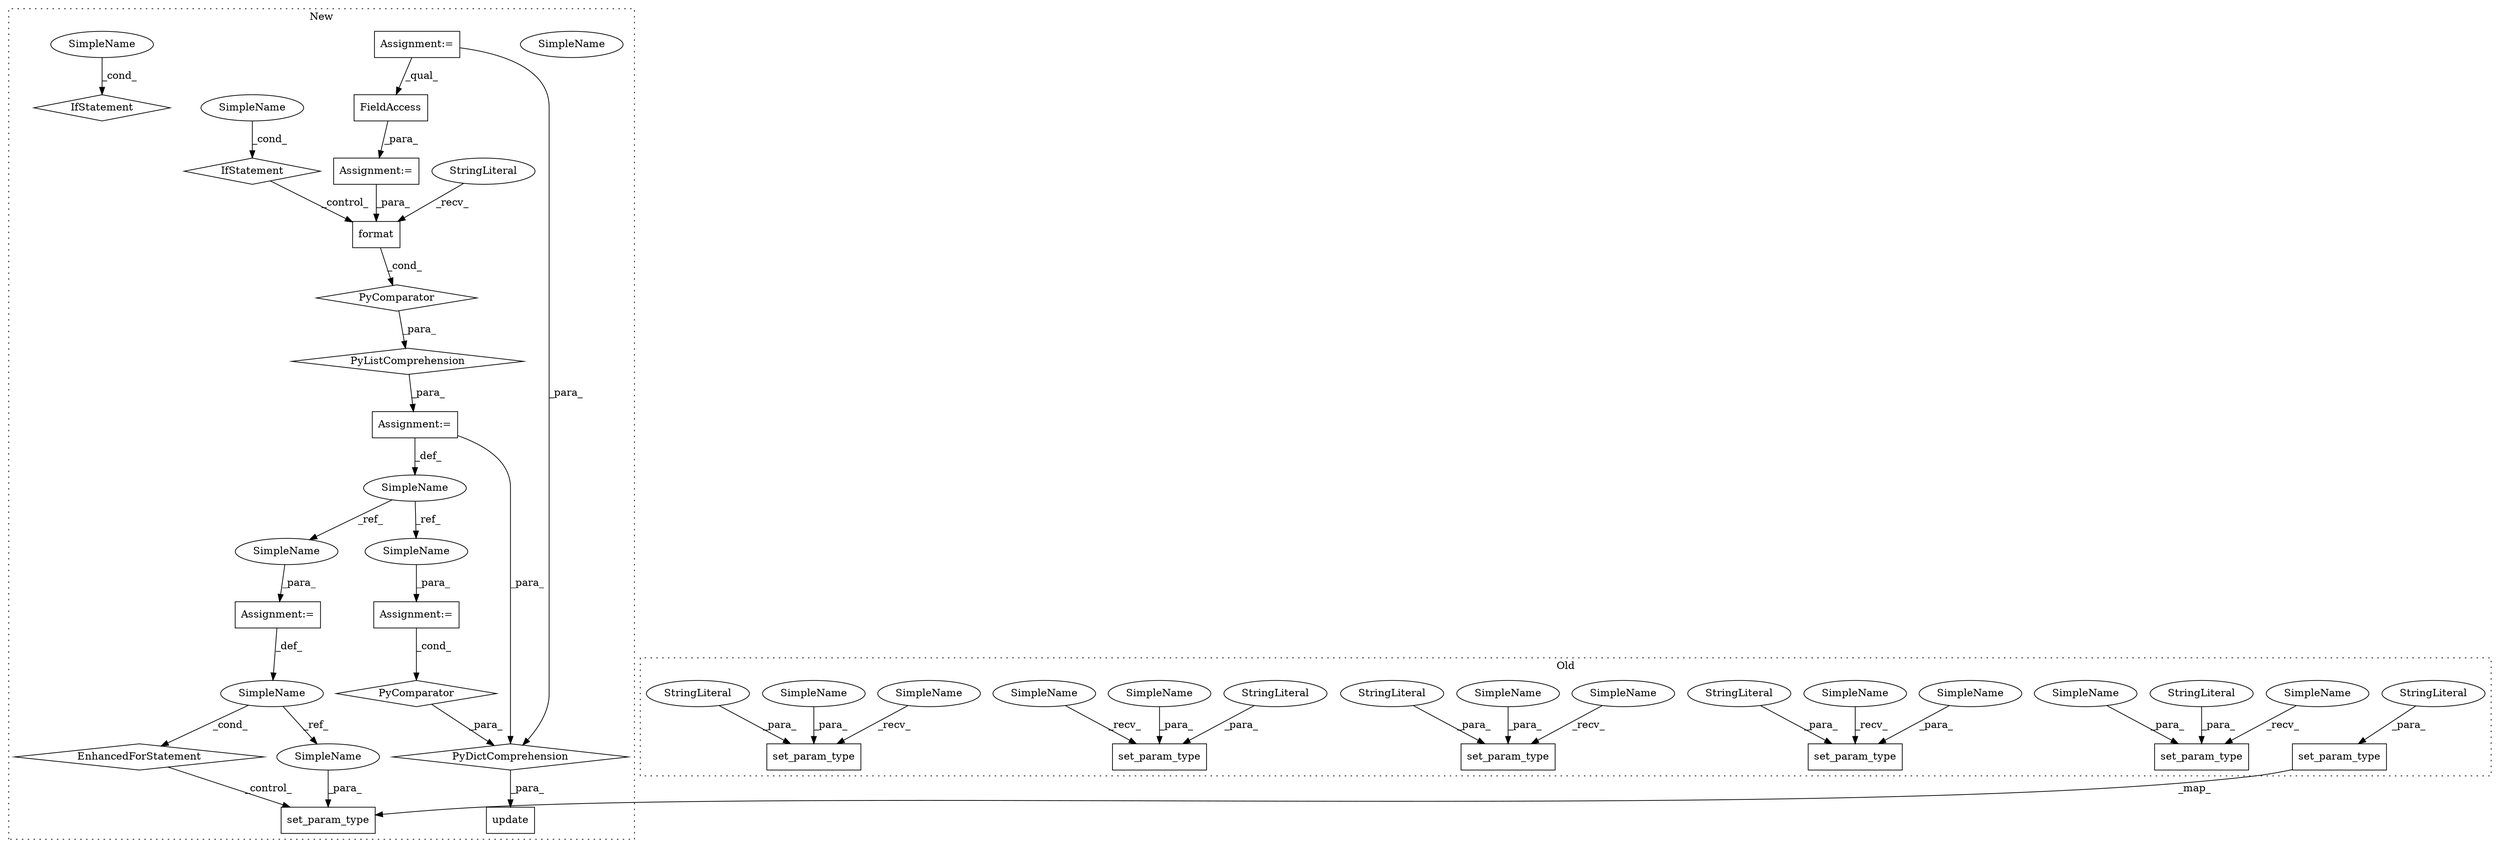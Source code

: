 digraph G {
subgraph cluster0 {
1 [label="set_param_type" a="32" s="14946,14993" l="15,1" shape="box"];
9 [label="set_param_type" a="32" s="14675,14712" l="15,1" shape="box"];
12 [label="set_param_type" a="32" s="14830,14875" l="15,1" shape="box"];
19 [label="StringLiteral" a="45" s="14690" l="16" shape="ellipse"];
20 [label="set_param_type" a="32" s="14887,14934" l="15,1" shape="box"];
22 [label="StringLiteral" a="45" s="14845" l="24" shape="ellipse"];
23 [label="StringLiteral" a="45" s="14902" l="26" shape="ellipse"];
27 [label="StringLiteral" a="45" s="14961" l="26" shape="ellipse"];
29 [label="set_param_type" a="32" s="14724,14761" l="15,1" shape="box"];
30 [label="StringLiteral" a="45" s="14739" l="16" shape="ellipse"];
31 [label="set_param_type" a="32" s="14773,14818" l="15,1" shape="box"];
32 [label="StringLiteral" a="45" s="14788" l="24" shape="ellipse"];
33 [label="SimpleName" a="42" s="14813" l="5" shape="ellipse"];
34 [label="SimpleName" a="42" s="14870" l="5" shape="ellipse"];
35 [label="SimpleName" a="42" s="14988" l="5" shape="ellipse"];
36 [label="SimpleName" a="42" s="14756" l="5" shape="ellipse"];
37 [label="SimpleName" a="42" s="14929" l="5" shape="ellipse"];
38 [label="SimpleName" a="42" s="14825" l="4" shape="ellipse"];
39 [label="SimpleName" a="42" s="14719" l="4" shape="ellipse"];
40 [label="SimpleName" a="42" s="14882" l="4" shape="ellipse"];
41 [label="SimpleName" a="42" s="14768" l="4" shape="ellipse"];
42 [label="SimpleName" a="42" s="14941" l="4" shape="ellipse"];
label = "Old";
style="dotted";
}
subgraph cluster1 {
2 [label="format" a="32" s="14569,14592" l="7,1" shape="box"];
3 [label="PyComparator" a="113" s="14654" l="64" shape="diamond"];
4 [label="EnhancedForStatement" a="70" s="15513,15621" l="53,2" shape="diamond"];
5 [label="PyComparator" a="113" s="14835" l="55" shape="diamond"];
6 [label="IfStatement" a="25" s="14835" l="55" shape="diamond"];
7 [label="SimpleName" a="42" s="14713" l="5" shape="ellipse"];
8 [label="IfStatement" a="25" s="14654" l="64" shape="diamond"];
10 [label="set_param_type" a="32" s="15636,15673" l="15,1" shape="box"];
11 [label="update" a="32" s="14731,14898" l="18,-5" shape="box"];
13 [label="SimpleName" a="42" s="15578" l="16" shape="ellipse"];
14 [label="PyListComprehension" a="109" s="14556" l="170" shape="diamond"];
15 [label="Assignment:=" a="7" s="14544" l="12" shape="box"];
16 [label="Assignment:=" a="7" s="15513,15621" l="53,2" shape="box"];
17 [label="SimpleName" a="42" s="14520" l="24" shape="ellipse"];
18 [label="Assignment:=" a="7" s="14835" l="55" shape="box"];
21 [label="StringLiteral" a="45" s="14556" l="12" shape="ellipse"];
24 [label="Assignment:=" a="7" s="14654" l="64" shape="box"];
25 [label="FieldAccess" a="22" s="14676" l="33" shape="box"];
26 [label="Assignment:=" a="7" s="14082" l="12" shape="box"];
28 [label="PyDictComprehension" a="110" s="14749" l="149" shape="diamond"];
43 [label="SimpleName" a="42" s="14713" l="5" shape="ellipse"];
44 [label="SimpleName" a="42" s="14885" l="5" shape="ellipse"];
45 [label="SimpleName" a="42" s="14857" l="24" shape="ellipse"];
46 [label="SimpleName" a="42" s="15597" l="24" shape="ellipse"];
47 [label="SimpleName" a="42" s="15651" l="16" shape="ellipse"];
label = "New";
style="dotted";
}
2 -> 3 [label="_cond_"];
3 -> 14 [label="_para_"];
4 -> 10 [label="_control_"];
5 -> 28 [label="_para_"];
8 -> 2 [label="_control_"];
9 -> 10 [label="_map_"];
13 -> 4 [label="_cond_"];
13 -> 47 [label="_ref_"];
14 -> 15 [label="_para_"];
15 -> 17 [label="_def_"];
15 -> 28 [label="_para_"];
16 -> 13 [label="_def_"];
17 -> 46 [label="_ref_"];
17 -> 45 [label="_ref_"];
18 -> 5 [label="_cond_"];
19 -> 9 [label="_para_"];
21 -> 2 [label="_recv_"];
22 -> 12 [label="_para_"];
23 -> 20 [label="_para_"];
24 -> 2 [label="_para_"];
25 -> 24 [label="_para_"];
26 -> 25 [label="_qual_"];
26 -> 28 [label="_para_"];
27 -> 1 [label="_para_"];
28 -> 11 [label="_para_"];
30 -> 29 [label="_para_"];
32 -> 31 [label="_para_"];
33 -> 31 [label="_para_"];
34 -> 12 [label="_para_"];
35 -> 1 [label="_para_"];
36 -> 29 [label="_para_"];
37 -> 20 [label="_para_"];
38 -> 12 [label="_recv_"];
39 -> 29 [label="_recv_"];
40 -> 20 [label="_recv_"];
41 -> 31 [label="_recv_"];
42 -> 1 [label="_recv_"];
43 -> 8 [label="_cond_"];
44 -> 6 [label="_cond_"];
45 -> 18 [label="_para_"];
46 -> 16 [label="_para_"];
47 -> 10 [label="_para_"];
}